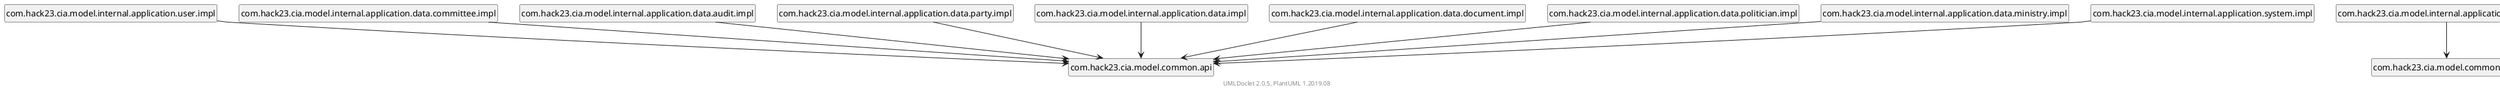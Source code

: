 @startuml
    set namespaceSeparator none
    hide circle
    hide empty fields
    hide empty methods

    com.hack23.cia.model.internal.application.user.impl --> com.hack23.cia.model.common.api
    com.hack23.cia.model.internal.application.data.committee.impl --> com.hack23.cia.model.common.api
    com.hack23.cia.model.internal.application.data.audit.impl --> com.hack23.cia.model.common.api
    com.hack23.cia.model.internal.application.data.party.impl --> com.hack23.cia.model.common.api
    com.hack23.cia.model.internal.application.data.impl --> com.hack23.cia.model.common.api
    com.hack23.cia.model.internal.application.data.document.impl --> com.hack23.cia.model.common.api
    com.hack23.cia.model.internal.application.data.politician.impl --> com.hack23.cia.model.common.api
    com.hack23.cia.model.internal.application.data.ministry.impl --> com.hack23.cia.model.common.api
    com.hack23.cia.model.internal.application.system.impl --> com.hack23.cia.model.common.api
    com.hack23.cia.model.internal.application.secure.impl --> com.hack23.cia.model.common.impl

    ' Package links
    class "com.hack23.cia.model.internal.application.user.impl" [[com/hack23/cia/model/internal/application/user/impl/package-summary.html]] {
    }
    class "com.hack23.cia.model.internal.application.data.committee.impl" [[com/hack23/cia/model/internal/application/data/committee/impl/package-summary.html]] {
    }
    class "com.hack23.cia.model.internal.application.data.audit.impl" [[com/hack23/cia/model/internal/application/data/audit/impl/package-summary.html]] {
    }
    class "com.hack23.cia.model.internal.application.data.party.impl" [[com/hack23/cia/model/internal/application/data/party/impl/package-summary.html]] {
    }
    class "com.hack23.cia.model.internal.application.data.impl" [[com/hack23/cia/model/internal/application/data/impl/package-summary.html]] {
    }
    class "com.hack23.cia.model.internal.application.data.document.impl" [[com/hack23/cia/model/internal/application/data/document/impl/package-summary.html]] {
    }
    class "com.hack23.cia.model.internal.application.data.politician.impl" [[com/hack23/cia/model/internal/application/data/politician/impl/package-summary.html]] {
    }
    class "com.hack23.cia.model.internal.application.data.ministry.impl" [[com/hack23/cia/model/internal/application/data/ministry/impl/package-summary.html]] {
    }
    class "com.hack23.cia.model.internal.application.system.impl" [[com/hack23/cia/model/internal/application/system/impl/package-summary.html]] {
    }
    class "com.hack23.cia.model.internal.application.secure.impl" [[com/hack23/cia/model/internal/application/secure/impl/package-summary.html]] {
    }

    center footer UMLDoclet 2.0.5, PlantUML 1.2019.08
@enduml
